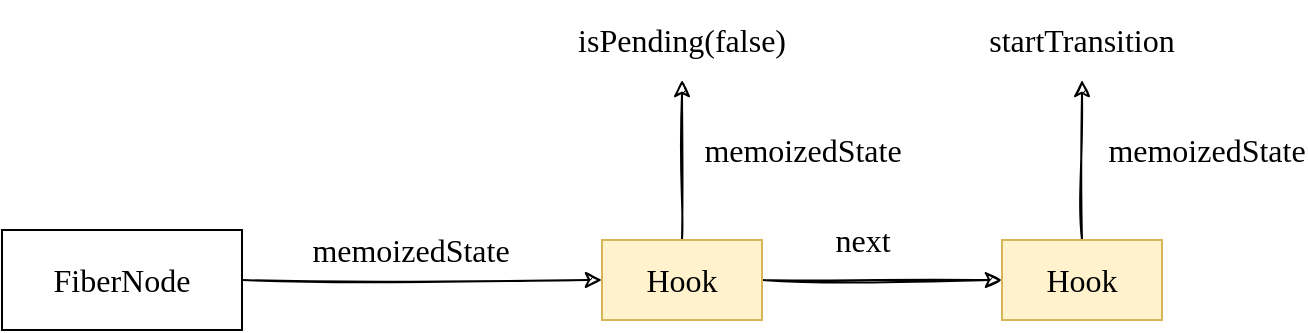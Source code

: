<mxfile version="14.4.2" type="device"><diagram id="plI0MJXxeXUU8C7OYlCP" name="第 1 页"><mxGraphModel dx="1106" dy="995" grid="1" gridSize="10" guides="1" tooltips="1" connect="1" arrows="1" fold="1" page="1" pageScale="1" pageWidth="827" pageHeight="1169" math="0" shadow="0"><root><mxCell id="0"/><mxCell id="1" parent="0"/><mxCell id="D3VUysU55nuz6YB5SYaM-3" value="" style="edgeStyle=orthogonalEdgeStyle;rounded=0;orthogonalLoop=1;jettySize=auto;html=1;fontFamily=Comic Sans MS;fontSize=16;sketch=1;" edge="1" parent="1" source="D3VUysU55nuz6YB5SYaM-1" target="D3VUysU55nuz6YB5SYaM-2"><mxGeometry relative="1" as="geometry"/></mxCell><mxCell id="D3VUysU55nuz6YB5SYaM-5" value="memoizedState" style="edgeLabel;html=1;align=center;verticalAlign=middle;resizable=0;points=[];fontSize=16;fontFamily=Comic Sans MS;" vertex="1" connectable="0" parent="D3VUysU55nuz6YB5SYaM-3"><mxGeometry x="-0.15" y="2" relative="1" as="geometry"><mxPoint x="7" y="-13" as="offset"/></mxGeometry></mxCell><mxCell id="D3VUysU55nuz6YB5SYaM-1" value="FiberNode" style="rounded=0;whiteSpace=wrap;html=1;fontSize=16;fontFamily=Comic Sans MS;" vertex="1" parent="1"><mxGeometry x="210" y="350" width="120" height="50" as="geometry"/></mxCell><mxCell id="D3VUysU55nuz6YB5SYaM-7" value="" style="edgeStyle=orthogonalEdgeStyle;rounded=0;orthogonalLoop=1;jettySize=auto;html=1;fontFamily=Comic Sans MS;fontSize=16;sketch=1;" edge="1" parent="1" source="D3VUysU55nuz6YB5SYaM-2" target="D3VUysU55nuz6YB5SYaM-6"><mxGeometry relative="1" as="geometry"/></mxCell><mxCell id="D3VUysU55nuz6YB5SYaM-8" value="memoizedState" style="edgeLabel;html=1;align=center;verticalAlign=middle;resizable=0;points=[];fontSize=16;fontFamily=Comic Sans MS;" vertex="1" connectable="0" parent="D3VUysU55nuz6YB5SYaM-7"><mxGeometry x="-0.25" relative="1" as="geometry"><mxPoint x="60" y="-15" as="offset"/></mxGeometry></mxCell><mxCell id="D3VUysU55nuz6YB5SYaM-10" value="" style="edgeStyle=orthogonalEdgeStyle;rounded=0;sketch=1;orthogonalLoop=1;jettySize=auto;html=1;fontFamily=Comic Sans MS;fontSize=16;" edge="1" parent="1" source="D3VUysU55nuz6YB5SYaM-2" target="D3VUysU55nuz6YB5SYaM-9"><mxGeometry relative="1" as="geometry"/></mxCell><mxCell id="D3VUysU55nuz6YB5SYaM-11" value="next" style="edgeLabel;html=1;align=center;verticalAlign=middle;resizable=0;points=[];fontSize=16;fontFamily=Comic Sans MS;" vertex="1" connectable="0" parent="D3VUysU55nuz6YB5SYaM-10"><mxGeometry x="-0.217" y="-1" relative="1" as="geometry"><mxPoint x="3" y="-21" as="offset"/></mxGeometry></mxCell><mxCell id="D3VUysU55nuz6YB5SYaM-2" value="Hook" style="rounded=0;whiteSpace=wrap;html=1;fontSize=16;fontFamily=Comic Sans MS;fillColor=#fff2cc;strokeColor=#d6b656;" vertex="1" parent="1"><mxGeometry x="510" y="355" width="80" height="40" as="geometry"/></mxCell><mxCell id="D3VUysU55nuz6YB5SYaM-6" value="isPending(false)" style="rounded=0;whiteSpace=wrap;html=1;fontSize=16;fontFamily=Comic Sans MS;fillColor=none;strokeColor=none;" vertex="1" parent="1"><mxGeometry x="510" y="235" width="80" height="40" as="geometry"/></mxCell><mxCell id="D3VUysU55nuz6YB5SYaM-13" value="" style="edgeStyle=orthogonalEdgeStyle;rounded=0;sketch=1;orthogonalLoop=1;jettySize=auto;html=1;fontFamily=Comic Sans MS;fontSize=16;entryX=0.5;entryY=1;entryDx=0;entryDy=0;" edge="1" parent="1" source="D3VUysU55nuz6YB5SYaM-9" target="D3VUysU55nuz6YB5SYaM-15"><mxGeometry relative="1" as="geometry"><mxPoint x="750" y="275" as="targetPoint"/></mxGeometry></mxCell><mxCell id="D3VUysU55nuz6YB5SYaM-16" value="&lt;span style=&quot;color: rgba(0 , 0 , 0 , 0) ; font-family: monospace ; font-size: 0px ; background-color: rgb(248 , 249 , 250)&quot;&gt;%3CmxGraphModel%3E%3Croot%3E%3CmxCell%20id%3D%220%22%2F%3E%3CmxCell%20id%3D%221%22%20parent%3D%220%22%2F%3E%3CmxCell%20id%3D%222%22%20value%3D%22memoizedState%22%20style%3D%22edgeLabel%3Bhtml%3D1%3Balign%3Dcenter%3BverticalAlign%3Dmiddle%3Bresizable%3D0%3Bpoints%3D%5B%5D%3BfontSize%3D16%3BfontFamily%3DComic%20Sans%20MS%3B%22%20vertex%3D%221%22%20connectable%3D%220%22%20parent%3D%221%22%3E%3CmxGeometry%20x%3D%22610%22%20y%3D%22310%22%20as%3D%22geometry%22%2F%3E%3C%2FmxCell%3E%3C%2Froot%3E%3C%2FmxGraphModel%3E&lt;/span&gt;&lt;span style=&quot;color: rgba(0 , 0 , 0 , 0) ; font-family: monospace ; font-size: 0px ; background-color: rgb(248 , 249 , 250)&quot;&gt;%3CmxGraphModel%3E%3Croot%3E%3CmxCell%20id%3D%220%22%2F%3E%3CmxCell%20id%3D%221%22%20parent%3D%220%22%2F%3E%3CmxCell%20id%3D%222%22%20value%3D%22memoizedState%22%20style%3D%22edgeLabel%3Bhtml%3D1%3Balign%3Dcenter%3BverticalAlign%3Dmiddle%3Bresizable%3D0%3Bpoints%3D%5B%5D%3BfontSize%3D16%3BfontFamily%3DComic%20Sans%20MS%3B%22%20vertex%3D%221%22%20connectable%3D%220%22%20parent%3D%221%22%3E%3CmxGeometry%20x%3D%22610%22%20y%3D%22310%22%20as%3D%22geometry%22%2F%3E%3C%2FmxCell%3E%3C%2Froot%3E%3C%2FmxGraphModel%3E&lt;/span&gt;" style="edgeLabel;html=1;align=center;verticalAlign=middle;resizable=0;points=[];fontSize=16;fontFamily=Comic Sans MS;" vertex="1" connectable="0" parent="D3VUysU55nuz6YB5SYaM-13"><mxGeometry x="0.15" y="-1" relative="1" as="geometry"><mxPoint as="offset"/></mxGeometry></mxCell><mxCell id="D3VUysU55nuz6YB5SYaM-17" value="memoizedState" style="edgeLabel;html=1;align=center;verticalAlign=middle;resizable=0;points=[];fontSize=16;fontFamily=Comic Sans MS;" vertex="1" connectable="0" parent="D3VUysU55nuz6YB5SYaM-13"><mxGeometry x="-0.025" relative="1" as="geometry"><mxPoint x="62" y="-6" as="offset"/></mxGeometry></mxCell><mxCell id="D3VUysU55nuz6YB5SYaM-9" value="Hook" style="rounded=0;whiteSpace=wrap;html=1;fontSize=16;fontFamily=Comic Sans MS;fillColor=#fff2cc;strokeColor=#d6b656;" vertex="1" parent="1"><mxGeometry x="710" y="355" width="80" height="40" as="geometry"/></mxCell><mxCell id="D3VUysU55nuz6YB5SYaM-15" value="startTransition" style="rounded=0;whiteSpace=wrap;html=1;fontSize=16;fontFamily=Comic Sans MS;fillColor=none;strokeColor=none;" vertex="1" parent="1"><mxGeometry x="710" y="235" width="80" height="40" as="geometry"/></mxCell></root></mxGraphModel></diagram></mxfile>